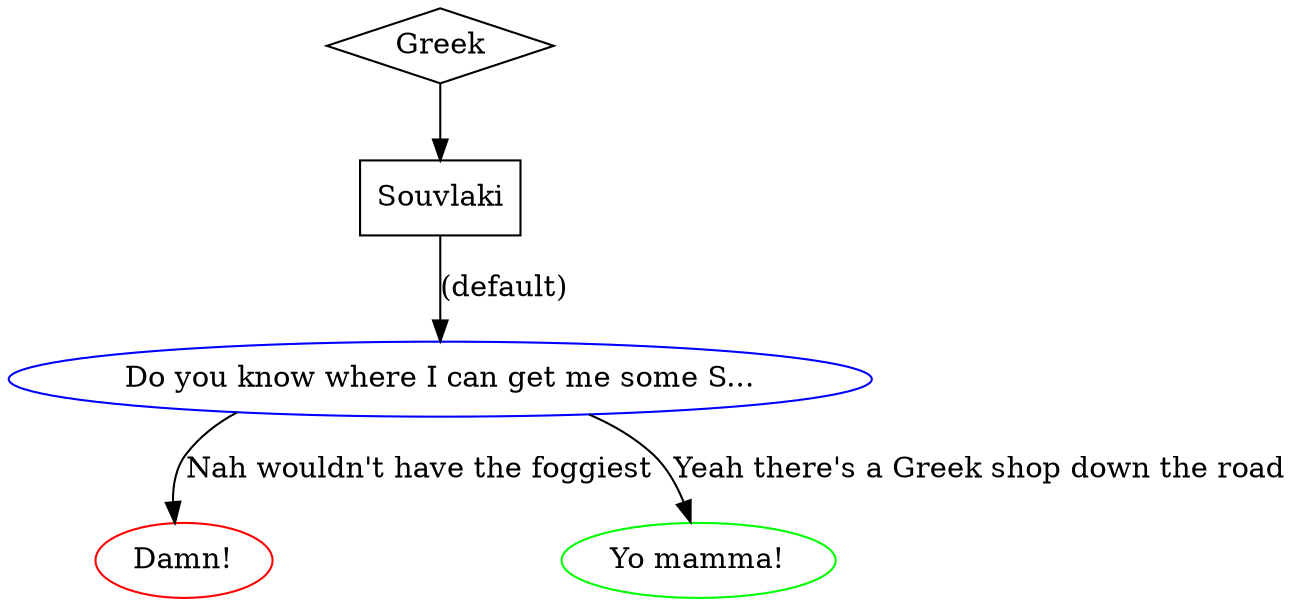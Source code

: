 digraph thread_2 {
thread [label="Greek",URL="Index.html?perform=ClassSubView&sub_class=4",shape=diamond];
thread -> enter;
enter [label="Souvlaki",URL="Index.html?perform=ScriptSubView&sub_script=2",shape=box];
rule_5[label="Do you know where I can get me some S...",color=blue,URL="Index.html?perform=RuleSubView&sub_rule=5"];
enter -> rule_5 [label="(default)"];
rule_5 -> rule_6 [label="Nah wouldn't have the foggiest"];
rule_5 -> rule_7 [label="Yeah there's a Greek shop down the road"];
rule_6[label="Damn!",color=red,URL="Index.html?perform=RuleSubView&sub_rule=6"];
rule_7[label="Yo mamma!",color=green,URL="Index.html?perform=RuleSubView&sub_rule=7"];
}
